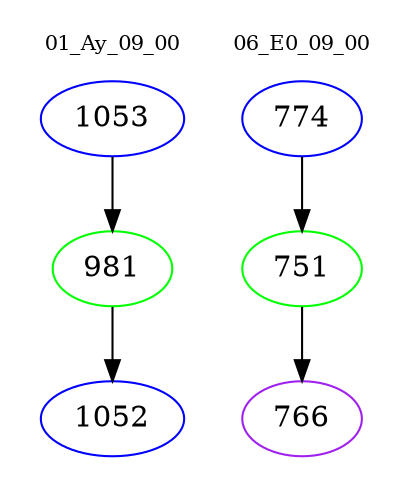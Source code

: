 digraph{
subgraph cluster_0 {
color = white
label = "01_Ay_09_00";
fontsize=10;
T0_1053 [label="1053", color="blue"]
T0_1053 -> T0_981 [color="black"]
T0_981 [label="981", color="green"]
T0_981 -> T0_1052 [color="black"]
T0_1052 [label="1052", color="blue"]
}
subgraph cluster_1 {
color = white
label = "06_E0_09_00";
fontsize=10;
T1_774 [label="774", color="blue"]
T1_774 -> T1_751 [color="black"]
T1_751 [label="751", color="green"]
T1_751 -> T1_766 [color="black"]
T1_766 [label="766", color="purple"]
}
}

